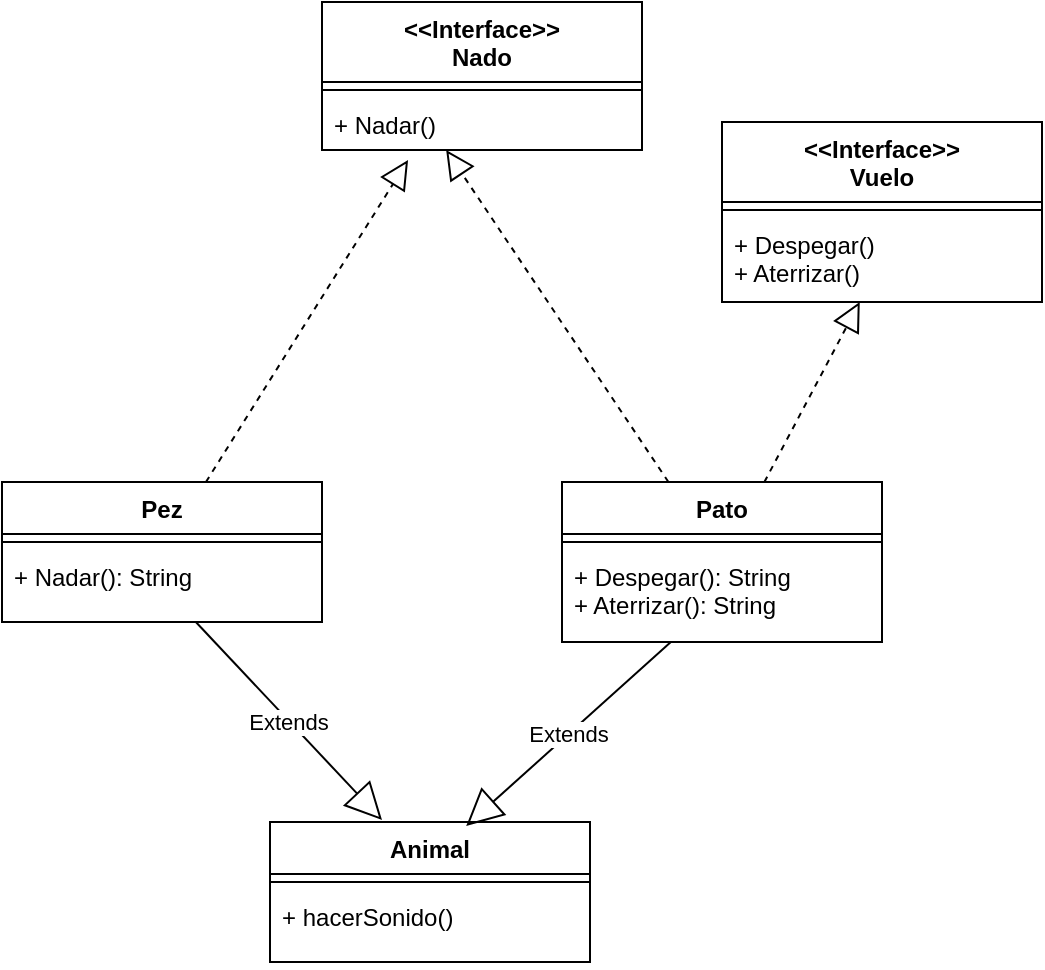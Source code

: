 <mxfile version="21.6.9" type="github">
  <diagram name="Página-1" id="5gENOG_md-JwLs7dWk79">
    <mxGraphModel dx="880" dy="462" grid="1" gridSize="10" guides="1" tooltips="1" connect="1" arrows="1" fold="1" page="1" pageScale="1" pageWidth="827" pageHeight="1169" math="0" shadow="0">
      <root>
        <mxCell id="0" />
        <mxCell id="1" parent="0" />
        <mxCell id="lE6jN8BeMlS2zWgVlQ6n-1" value="&lt;div&gt;&amp;lt;&amp;lt;Interface&amp;gt;&amp;gt;&lt;/div&gt;&lt;div&gt;Nado&lt;br&gt;&lt;/div&gt;" style="swimlane;fontStyle=1;align=center;verticalAlign=top;childLayout=stackLayout;horizontal=1;startSize=40;horizontalStack=0;resizeParent=1;resizeParentMax=0;resizeLast=0;collapsible=1;marginBottom=0;whiteSpace=wrap;html=1;" vertex="1" parent="1">
          <mxGeometry x="360" y="50" width="160" height="74" as="geometry" />
        </mxCell>
        <mxCell id="lE6jN8BeMlS2zWgVlQ6n-3" value="" style="line;strokeWidth=1;fillColor=none;align=left;verticalAlign=middle;spacingTop=-1;spacingLeft=3;spacingRight=3;rotatable=0;labelPosition=right;points=[];portConstraint=eastwest;strokeColor=inherit;" vertex="1" parent="lE6jN8BeMlS2zWgVlQ6n-1">
          <mxGeometry y="40" width="160" height="8" as="geometry" />
        </mxCell>
        <mxCell id="lE6jN8BeMlS2zWgVlQ6n-4" value="+ Nadar()" style="text;strokeColor=none;fillColor=none;align=left;verticalAlign=top;spacingLeft=4;spacingRight=4;overflow=hidden;rotatable=0;points=[[0,0.5],[1,0.5]];portConstraint=eastwest;whiteSpace=wrap;html=1;" vertex="1" parent="lE6jN8BeMlS2zWgVlQ6n-1">
          <mxGeometry y="48" width="160" height="26" as="geometry" />
        </mxCell>
        <mxCell id="lE6jN8BeMlS2zWgVlQ6n-6" value="&lt;div&gt;&amp;lt;&amp;lt;Interface&amp;gt;&amp;gt;&lt;/div&gt;&lt;div&gt;Vuelo&lt;br&gt;&lt;/div&gt;" style="swimlane;fontStyle=1;align=center;verticalAlign=top;childLayout=stackLayout;horizontal=1;startSize=40;horizontalStack=0;resizeParent=1;resizeParentMax=0;resizeLast=0;collapsible=1;marginBottom=0;whiteSpace=wrap;html=1;" vertex="1" parent="1">
          <mxGeometry x="560" y="110" width="160" height="90" as="geometry" />
        </mxCell>
        <mxCell id="lE6jN8BeMlS2zWgVlQ6n-7" value="" style="line;strokeWidth=1;fillColor=none;align=left;verticalAlign=middle;spacingTop=-1;spacingLeft=3;spacingRight=3;rotatable=0;labelPosition=right;points=[];portConstraint=eastwest;strokeColor=inherit;" vertex="1" parent="lE6jN8BeMlS2zWgVlQ6n-6">
          <mxGeometry y="40" width="160" height="8" as="geometry" />
        </mxCell>
        <mxCell id="lE6jN8BeMlS2zWgVlQ6n-8" value="&lt;div&gt;+ Despegar()&lt;/div&gt;&lt;div&gt;+ Aterrizar()&lt;br&gt;&lt;/div&gt;" style="text;strokeColor=none;fillColor=none;align=left;verticalAlign=top;spacingLeft=4;spacingRight=4;overflow=hidden;rotatable=0;points=[[0,0.5],[1,0.5]];portConstraint=eastwest;whiteSpace=wrap;html=1;" vertex="1" parent="lE6jN8BeMlS2zWgVlQ6n-6">
          <mxGeometry y="48" width="160" height="42" as="geometry" />
        </mxCell>
        <mxCell id="lE6jN8BeMlS2zWgVlQ6n-9" value="Pato" style="swimlane;fontStyle=1;align=center;verticalAlign=top;childLayout=stackLayout;horizontal=1;startSize=26;horizontalStack=0;resizeParent=1;resizeParentMax=0;resizeLast=0;collapsible=1;marginBottom=0;whiteSpace=wrap;html=1;" vertex="1" parent="1">
          <mxGeometry x="480" y="290" width="160" height="80" as="geometry" />
        </mxCell>
        <mxCell id="lE6jN8BeMlS2zWgVlQ6n-11" value="" style="line;strokeWidth=1;fillColor=none;align=left;verticalAlign=middle;spacingTop=-1;spacingLeft=3;spacingRight=3;rotatable=0;labelPosition=right;points=[];portConstraint=eastwest;strokeColor=inherit;" vertex="1" parent="lE6jN8BeMlS2zWgVlQ6n-9">
          <mxGeometry y="26" width="160" height="8" as="geometry" />
        </mxCell>
        <mxCell id="lE6jN8BeMlS2zWgVlQ6n-12" value="&lt;div&gt;+ Despegar(): String&lt;/div&gt;&lt;div&gt;+ Aterrizar(): String&lt;br&gt;&lt;/div&gt;" style="text;strokeColor=none;fillColor=none;align=left;verticalAlign=top;spacingLeft=4;spacingRight=4;overflow=hidden;rotatable=0;points=[[0,0.5],[1,0.5]];portConstraint=eastwest;whiteSpace=wrap;html=1;" vertex="1" parent="lE6jN8BeMlS2zWgVlQ6n-9">
          <mxGeometry y="34" width="160" height="46" as="geometry" />
        </mxCell>
        <mxCell id="lE6jN8BeMlS2zWgVlQ6n-13" value="Pez" style="swimlane;fontStyle=1;align=center;verticalAlign=top;childLayout=stackLayout;horizontal=1;startSize=26;horizontalStack=0;resizeParent=1;resizeParentMax=0;resizeLast=0;collapsible=1;marginBottom=0;whiteSpace=wrap;html=1;" vertex="1" parent="1">
          <mxGeometry x="200" y="290" width="160" height="70" as="geometry" />
        </mxCell>
        <mxCell id="lE6jN8BeMlS2zWgVlQ6n-14" value="" style="line;strokeWidth=1;fillColor=none;align=left;verticalAlign=middle;spacingTop=-1;spacingLeft=3;spacingRight=3;rotatable=0;labelPosition=right;points=[];portConstraint=eastwest;strokeColor=inherit;" vertex="1" parent="lE6jN8BeMlS2zWgVlQ6n-13">
          <mxGeometry y="26" width="160" height="8" as="geometry" />
        </mxCell>
        <mxCell id="lE6jN8BeMlS2zWgVlQ6n-15" value="&lt;div&gt;+ Nadar(): String&lt;/div&gt;" style="text;strokeColor=none;fillColor=none;align=left;verticalAlign=top;spacingLeft=4;spacingRight=4;overflow=hidden;rotatable=0;points=[[0,0.5],[1,0.5]];portConstraint=eastwest;whiteSpace=wrap;html=1;" vertex="1" parent="lE6jN8BeMlS2zWgVlQ6n-13">
          <mxGeometry y="34" width="160" height="36" as="geometry" />
        </mxCell>
        <mxCell id="lE6jN8BeMlS2zWgVlQ6n-16" value="" style="endArrow=block;dashed=1;endFill=0;endSize=12;html=1;rounded=0;entryX=0.269;entryY=1.192;entryDx=0;entryDy=0;entryPerimeter=0;" edge="1" parent="1" source="lE6jN8BeMlS2zWgVlQ6n-13" target="lE6jN8BeMlS2zWgVlQ6n-4">
          <mxGeometry width="160" relative="1" as="geometry">
            <mxPoint x="310" y="280" as="sourcePoint" />
            <mxPoint x="390" y="130" as="targetPoint" />
          </mxGeometry>
        </mxCell>
        <mxCell id="lE6jN8BeMlS2zWgVlQ6n-17" value="" style="endArrow=block;dashed=1;endFill=0;endSize=12;html=1;rounded=0;" edge="1" parent="1" source="lE6jN8BeMlS2zWgVlQ6n-9" target="lE6jN8BeMlS2zWgVlQ6n-8">
          <mxGeometry width="160" relative="1" as="geometry">
            <mxPoint x="570" y="290" as="sourcePoint" />
            <mxPoint x="630" y="200" as="targetPoint" />
          </mxGeometry>
        </mxCell>
        <mxCell id="lE6jN8BeMlS2zWgVlQ6n-18" value="" style="endArrow=block;dashed=1;endFill=0;endSize=12;html=1;rounded=0;entryX=0.388;entryY=1;entryDx=0;entryDy=0;entryPerimeter=0;" edge="1" parent="1" source="lE6jN8BeMlS2zWgVlQ6n-9" target="lE6jN8BeMlS2zWgVlQ6n-4">
          <mxGeometry width="160" relative="1" as="geometry">
            <mxPoint x="470" y="300" as="sourcePoint" />
            <mxPoint x="550" y="150" as="targetPoint" />
          </mxGeometry>
        </mxCell>
        <mxCell id="lE6jN8BeMlS2zWgVlQ6n-19" value="Animal" style="swimlane;fontStyle=1;align=center;verticalAlign=top;childLayout=stackLayout;horizontal=1;startSize=26;horizontalStack=0;resizeParent=1;resizeParentMax=0;resizeLast=0;collapsible=1;marginBottom=0;whiteSpace=wrap;html=1;" vertex="1" parent="1">
          <mxGeometry x="334" y="460" width="160" height="70" as="geometry" />
        </mxCell>
        <mxCell id="lE6jN8BeMlS2zWgVlQ6n-20" value="" style="line;strokeWidth=1;fillColor=none;align=left;verticalAlign=middle;spacingTop=-1;spacingLeft=3;spacingRight=3;rotatable=0;labelPosition=right;points=[];portConstraint=eastwest;strokeColor=inherit;" vertex="1" parent="lE6jN8BeMlS2zWgVlQ6n-19">
          <mxGeometry y="26" width="160" height="8" as="geometry" />
        </mxCell>
        <mxCell id="lE6jN8BeMlS2zWgVlQ6n-21" value="&lt;div&gt;+ hacerSonido()&lt;br&gt;&lt;/div&gt;" style="text;strokeColor=none;fillColor=none;align=left;verticalAlign=top;spacingLeft=4;spacingRight=4;overflow=hidden;rotatable=0;points=[[0,0.5],[1,0.5]];portConstraint=eastwest;whiteSpace=wrap;html=1;" vertex="1" parent="lE6jN8BeMlS2zWgVlQ6n-19">
          <mxGeometry y="34" width="160" height="36" as="geometry" />
        </mxCell>
        <mxCell id="lE6jN8BeMlS2zWgVlQ6n-23" value="Extends" style="endArrow=block;endSize=16;endFill=0;html=1;rounded=0;entryX=0.35;entryY=-0.014;entryDx=0;entryDy=0;entryPerimeter=0;" edge="1" parent="1" source="lE6jN8BeMlS2zWgVlQ6n-15" target="lE6jN8BeMlS2zWgVlQ6n-19">
          <mxGeometry width="160" relative="1" as="geometry">
            <mxPoint x="330" y="400" as="sourcePoint" />
            <mxPoint x="490" y="400" as="targetPoint" />
          </mxGeometry>
        </mxCell>
        <mxCell id="lE6jN8BeMlS2zWgVlQ6n-24" value="Extends" style="endArrow=block;endSize=16;endFill=0;html=1;rounded=0;entryX=0.613;entryY=0.029;entryDx=0;entryDy=0;entryPerimeter=0;" edge="1" parent="1" source="lE6jN8BeMlS2zWgVlQ6n-12" target="lE6jN8BeMlS2zWgVlQ6n-19">
          <mxGeometry width="160" relative="1" as="geometry">
            <mxPoint x="330" y="400" as="sourcePoint" />
            <mxPoint x="490" y="400" as="targetPoint" />
          </mxGeometry>
        </mxCell>
      </root>
    </mxGraphModel>
  </diagram>
</mxfile>
